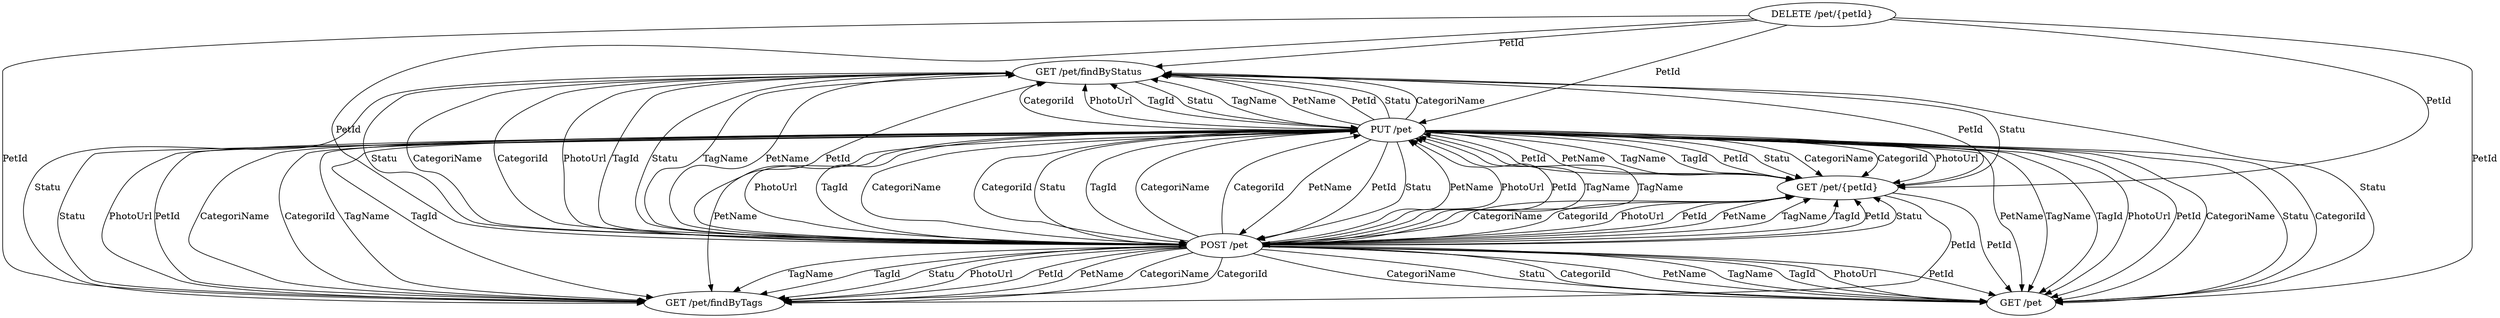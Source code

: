 digraph G {
  1 [ label="DELETE /pet/{petId}" ];
  2 [ label="GET /pet/findByStatus" ];
  3 [ label="GET /pet/findByTags" ];
  4 [ label="PUT /pet" ];
  5 [ label="GET /pet/{petId}" ];
  6 [ label="POST /pet" ];
  7 [ label="GET /pet" ];
  4 -> 2 [ label="TagName" ];
  4 -> 2 [ label="PetName" ];
  4 -> 2 [ label="PetId" ];
  4 -> 2 [ label="Statu" ];
  4 -> 2 [ label="CategoriName" ];
  4 -> 2 [ label="CategoriId" ];
  4 -> 2 [ label="PhotoUrl" ];
  4 -> 2 [ label="TagId" ];
  1 -> 2 [ label="PetId" ];
  6 -> 2 [ label="TagName" ];
  6 -> 2 [ label="PetName" ];
  6 -> 2 [ label="PetId" ];
  6 -> 2 [ label="Statu" ];
  6 -> 2 [ label="CategoriName" ];
  6 -> 2 [ label="CategoriId" ];
  6 -> 2 [ label="PhotoUrl" ];
  6 -> 2 [ label="TagId" ];
  5 -> 2 [ label="PetId" ];
  2 -> 4 [ label="Statu" ];
  1 -> 4 [ label="PetId" ];
  6 -> 4 [ label="PetName" ];
  6 -> 4 [ label="PhotoUrl" ];
  6 -> 4 [ label="PetId" ];
  6 -> 4 [ label="TagName" ];
  6 -> 4 [ label="Statu" ];
  6 -> 4 [ label="TagId" ];
  6 -> 4 [ label="CategoriName" ];
  6 -> 4 [ label="CategoriId" ];
  5 -> 4 [ label="PetId" ];
  2 -> 3 [ label="Statu" ];
  4 -> 3 [ label="PetId" ];
  4 -> 3 [ label="PetName" ];
  4 -> 3 [ label="CategoriName" ];
  4 -> 3 [ label="CategoriId" ];
  4 -> 3 [ label="TagName" ];
  4 -> 3 [ label="TagId" ];
  4 -> 3 [ label="Statu" ];
  4 -> 3 [ label="PhotoUrl" ];
  1 -> 3 [ label="PetId" ];
  6 -> 3 [ label="PetId" ];
  6 -> 3 [ label="PetName" ];
  6 -> 3 [ label="CategoriName" ];
  6 -> 3 [ label="CategoriId" ];
  6 -> 3 [ label="TagName" ];
  6 -> 3 [ label="TagId" ];
  6 -> 3 [ label="Statu" ];
  6 -> 3 [ label="PhotoUrl" ];
  5 -> 3 [ label="PetId" ];
  2 -> 6 [ label="Statu" ];
  4 -> 6 [ label="TagName" ];
  4 -> 6 [ label="PhotoUrl" ];
  4 -> 6 [ label="TagId" ];
  4 -> 6 [ label="CategoriName" ];
  4 -> 6 [ label="CategoriId" ];
  4 -> 6 [ label="PetName" ];
  4 -> 6 [ label="PetId" ];
  4 -> 6 [ label="Statu" ];
  1 -> 6 [ label="PetId" ];
  5 -> 6 [ label="PetId" ];
  2 -> 7 [ label="Statu" ];
  4 -> 7 [ label="PetName" ];
  4 -> 7 [ label="TagName" ];
  4 -> 7 [ label="TagId" ];
  4 -> 7 [ label="PhotoUrl" ];
  4 -> 7 [ label="PetId" ];
  4 -> 7 [ label="CategoriName" ];
  4 -> 7 [ label="Statu" ];
  4 -> 7 [ label="CategoriId" ];
  1 -> 7 [ label="PetId" ];
  6 -> 7 [ label="PetName" ];
  6 -> 7 [ label="TagName" ];
  6 -> 7 [ label="TagId" ];
  6 -> 7 [ label="PhotoUrl" ];
  6 -> 7 [ label="PetId" ];
  6 -> 7 [ label="CategoriName" ];
  6 -> 7 [ label="Statu" ];
  6 -> 7 [ label="CategoriId" ];
  5 -> 7 [ label="PetId" ];
  2 -> 5 [ label="Statu" ];
  4 -> 5 [ label="PetName" ];
  4 -> 5 [ label="TagName" ];
  4 -> 5 [ label="TagId" ];
  4 -> 5 [ label="PetId" ];
  4 -> 5 [ label="Statu" ];
  4 -> 5 [ label="CategoriName" ];
  4 -> 5 [ label="CategoriId" ];
  4 -> 5 [ label="PhotoUrl" ];
  1 -> 5 [ label="PetId" ];
  6 -> 5 [ label="PetName" ];
  6 -> 5 [ label="TagName" ];
  6 -> 5 [ label="TagId" ];
  6 -> 5 [ label="PetId" ];
  6 -> 5 [ label="Statu" ];
  6 -> 5 [ label="CategoriName" ];
  6 -> 5 [ label="CategoriId" ];
  6 -> 5 [ label="PhotoUrl" ];
}

